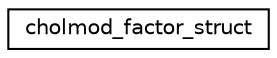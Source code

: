 digraph "Graphical Class Hierarchy"
{
 // INTERACTIVE_SVG=YES
  edge [fontname="Helvetica",fontsize="10",labelfontname="Helvetica",labelfontsize="10"];
  node [fontname="Helvetica",fontsize="10",shape=record];
  rankdir="LR";
  Node1 [label="cholmod_factor_struct",height=0.2,width=0.4,color="black", fillcolor="white", style="filled",URL="$structcholmod__factor__struct.html"];
}

